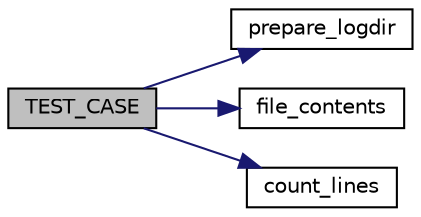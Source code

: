 digraph "TEST_CASE"
{
  edge [fontname="Helvetica",fontsize="10",labelfontname="Helvetica",labelfontsize="10"];
  node [fontname="Helvetica",fontsize="10",shape=record];
  rankdir="LR";
  Node1 [label="TEST_CASE",height=0.2,width=0.4,color="black", fillcolor="grey75", style="filled" fontcolor="black"];
  Node1 -> Node2 [color="midnightblue",fontsize="10",style="solid",fontname="Helvetica"];
  Node2 [label="prepare_logdir",height=0.2,width=0.4,color="black", fillcolor="white", style="filled",URL="$latency_8cpp.html#a2b5b3745d36c269b878e592c2fa801cb"];
  Node1 -> Node3 [color="midnightblue",fontsize="10",style="solid",fontname="Helvetica"];
  Node3 [label="file_contents",height=0.2,width=0.4,color="black", fillcolor="white", style="filled",URL="$utils_8cpp.html#a1a0b65e2f68f54594ead488235ec260a"];
  Node1 -> Node4 [color="midnightblue",fontsize="10",style="solid",fontname="Helvetica"];
  Node4 [label="count_lines",height=0.2,width=0.4,color="black", fillcolor="white", style="filled",URL="$async__bench_8cpp.html#a6729b5c59b0e398b79fd37ec206969c1"];
}
